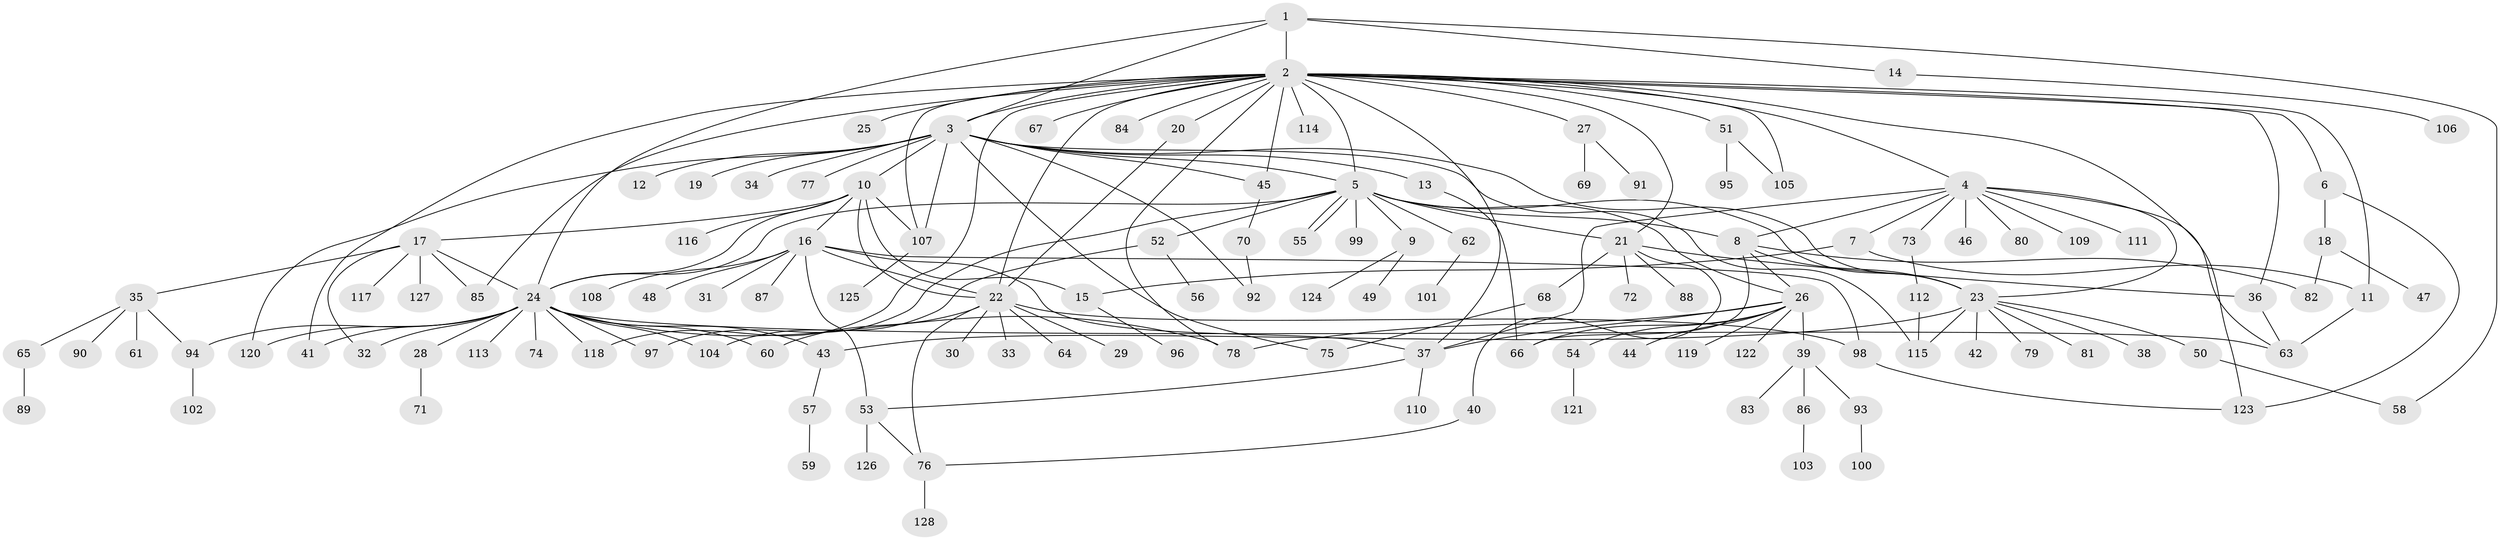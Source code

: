 // coarse degree distribution, {4: 0.02631578947368421, 21: 0.013157894736842105, 33: 0.013157894736842105, 5: 0.02631578947368421, 11: 0.013157894736842105, 2: 0.23684210526315788, 3: 0.13157894736842105, 9: 0.013157894736842105, 1: 0.5, 8: 0.013157894736842105, 12: 0.013157894736842105}
// Generated by graph-tools (version 1.1) at 2025/18/03/04/25 18:18:11]
// undirected, 128 vertices, 181 edges
graph export_dot {
graph [start="1"]
  node [color=gray90,style=filled];
  1;
  2;
  3;
  4;
  5;
  6;
  7;
  8;
  9;
  10;
  11;
  12;
  13;
  14;
  15;
  16;
  17;
  18;
  19;
  20;
  21;
  22;
  23;
  24;
  25;
  26;
  27;
  28;
  29;
  30;
  31;
  32;
  33;
  34;
  35;
  36;
  37;
  38;
  39;
  40;
  41;
  42;
  43;
  44;
  45;
  46;
  47;
  48;
  49;
  50;
  51;
  52;
  53;
  54;
  55;
  56;
  57;
  58;
  59;
  60;
  61;
  62;
  63;
  64;
  65;
  66;
  67;
  68;
  69;
  70;
  71;
  72;
  73;
  74;
  75;
  76;
  77;
  78;
  79;
  80;
  81;
  82;
  83;
  84;
  85;
  86;
  87;
  88;
  89;
  90;
  91;
  92;
  93;
  94;
  95;
  96;
  97;
  98;
  99;
  100;
  101;
  102;
  103;
  104;
  105;
  106;
  107;
  108;
  109;
  110;
  111;
  112;
  113;
  114;
  115;
  116;
  117;
  118;
  119;
  120;
  121;
  122;
  123;
  124;
  125;
  126;
  127;
  128;
  1 -- 2;
  1 -- 3;
  1 -- 14;
  1 -- 24;
  1 -- 58;
  2 -- 3;
  2 -- 4;
  2 -- 5;
  2 -- 6;
  2 -- 11;
  2 -- 20;
  2 -- 21;
  2 -- 22;
  2 -- 25;
  2 -- 27;
  2 -- 36;
  2 -- 37;
  2 -- 41;
  2 -- 45;
  2 -- 51;
  2 -- 67;
  2 -- 78;
  2 -- 84;
  2 -- 85;
  2 -- 105;
  2 -- 107;
  2 -- 114;
  2 -- 118;
  2 -- 123;
  3 -- 5;
  3 -- 10;
  3 -- 12;
  3 -- 13;
  3 -- 19;
  3 -- 23;
  3 -- 34;
  3 -- 45;
  3 -- 75;
  3 -- 77;
  3 -- 92;
  3 -- 107;
  3 -- 115;
  3 -- 120;
  4 -- 7;
  4 -- 8;
  4 -- 23;
  4 -- 37;
  4 -- 46;
  4 -- 63;
  4 -- 73;
  4 -- 80;
  4 -- 109;
  4 -- 111;
  5 -- 8;
  5 -- 9;
  5 -- 21;
  5 -- 23;
  5 -- 24;
  5 -- 26;
  5 -- 52;
  5 -- 55;
  5 -- 55;
  5 -- 62;
  5 -- 97;
  5 -- 99;
  6 -- 18;
  6 -- 123;
  7 -- 11;
  7 -- 15;
  8 -- 23;
  8 -- 26;
  8 -- 66;
  8 -- 82;
  9 -- 49;
  9 -- 124;
  10 -- 15;
  10 -- 16;
  10 -- 17;
  10 -- 22;
  10 -- 24;
  10 -- 107;
  10 -- 116;
  11 -- 63;
  13 -- 66;
  14 -- 106;
  15 -- 96;
  16 -- 22;
  16 -- 31;
  16 -- 37;
  16 -- 48;
  16 -- 53;
  16 -- 87;
  16 -- 98;
  16 -- 108;
  17 -- 24;
  17 -- 32;
  17 -- 35;
  17 -- 85;
  17 -- 117;
  17 -- 127;
  18 -- 47;
  18 -- 82;
  20 -- 22;
  21 -- 36;
  21 -- 40;
  21 -- 68;
  21 -- 72;
  21 -- 88;
  22 -- 29;
  22 -- 30;
  22 -- 33;
  22 -- 60;
  22 -- 64;
  22 -- 76;
  22 -- 98;
  23 -- 38;
  23 -- 42;
  23 -- 43;
  23 -- 50;
  23 -- 79;
  23 -- 81;
  23 -- 115;
  24 -- 28;
  24 -- 32;
  24 -- 41;
  24 -- 43;
  24 -- 60;
  24 -- 63;
  24 -- 74;
  24 -- 78;
  24 -- 94;
  24 -- 97;
  24 -- 104;
  24 -- 113;
  24 -- 118;
  24 -- 120;
  26 -- 37;
  26 -- 39;
  26 -- 44;
  26 -- 54;
  26 -- 66;
  26 -- 78;
  26 -- 119;
  26 -- 122;
  27 -- 69;
  27 -- 91;
  28 -- 71;
  35 -- 61;
  35 -- 65;
  35 -- 90;
  35 -- 94;
  36 -- 63;
  37 -- 53;
  37 -- 110;
  39 -- 83;
  39 -- 86;
  39 -- 93;
  40 -- 76;
  43 -- 57;
  45 -- 70;
  50 -- 58;
  51 -- 95;
  51 -- 105;
  52 -- 56;
  52 -- 104;
  53 -- 76;
  53 -- 126;
  54 -- 121;
  57 -- 59;
  62 -- 101;
  65 -- 89;
  68 -- 75;
  70 -- 92;
  73 -- 112;
  76 -- 128;
  86 -- 103;
  93 -- 100;
  94 -- 102;
  98 -- 123;
  107 -- 125;
  112 -- 115;
}
